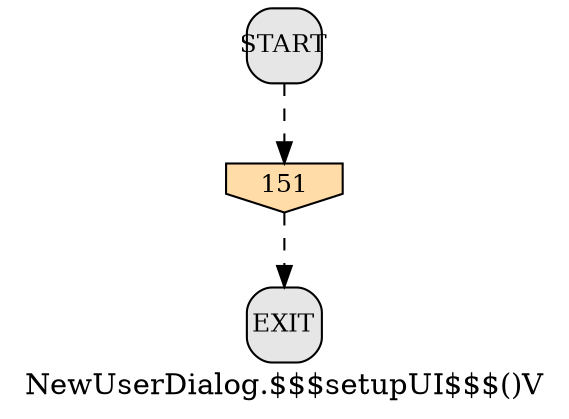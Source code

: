 /* --------------------------------------------------- */
/* Generated by Dr. Garbage Control Flow Graph Factory */
/* http://www.drgarbage.com                            */
/* Version: 4.5.0.201508311741                         */
/* Retrieved on: 2015-12-01 08:09:24.684               */
/* --------------------------------------------------- */
digraph "NewUserDialog.$$$setupUI$$$()V" {
 graph [label="NewUserDialog.$$$setupUI$$$()V"];
 2 [label="151", shape=invhouse, style=filled, fillcolor="#FFDCA8", fixedsize=true, fontsize=12, width=0.78, height=0.36 ]
 3 [label="START", shape=box, style="filled, rounded", fillcolor="#E6E6E6", fixedsize=true, fontsize=12, width=0.5, height=0.5 ]
 4 [label="EXIT", shape=box, style="filled, rounded", fillcolor="#E6E6E6", fixedsize=true, fontsize=12, width=0.5, height=0.5 ]
 3 -> 2 [label="", style=dashed ]
 2 -> 4 [label="", style=dashed ]
}

